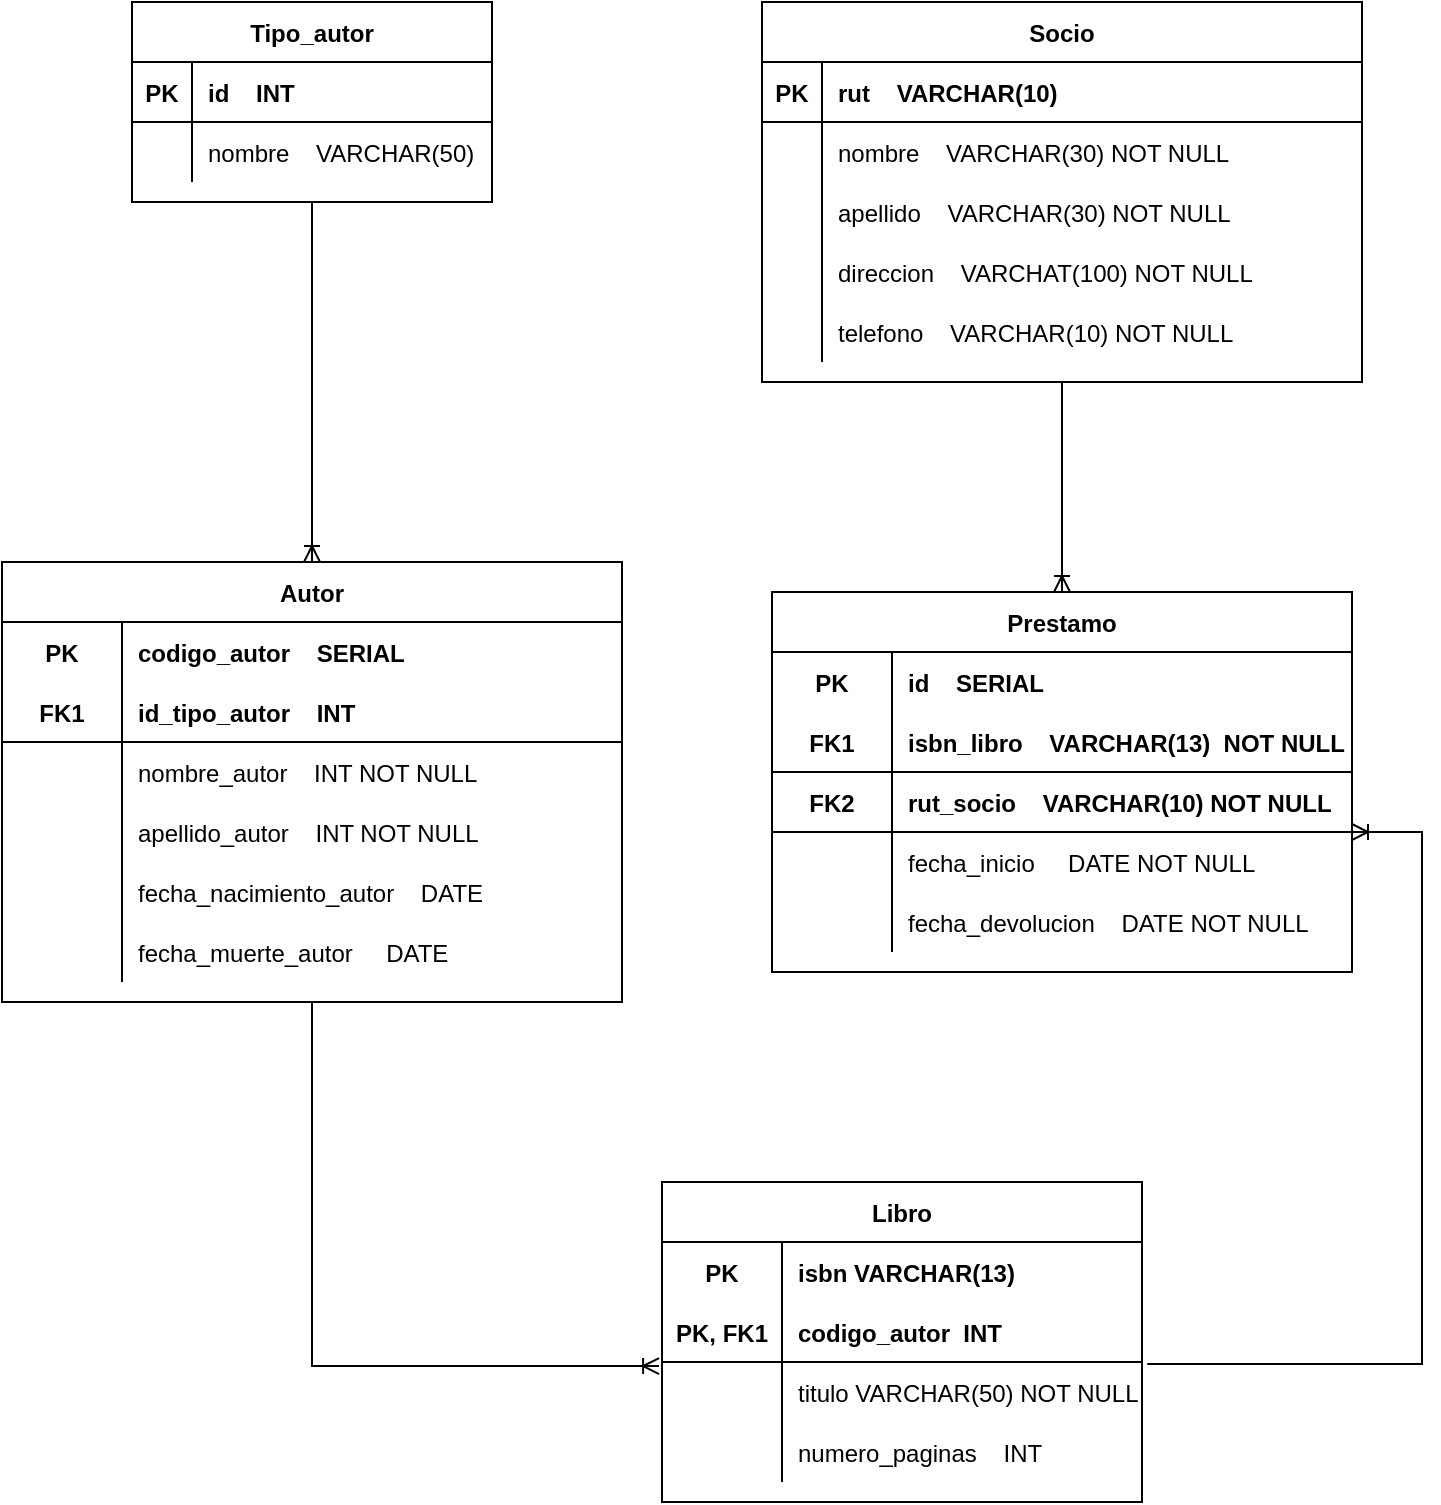 <mxfile version="20.2.2" type="device"><diagram id="ODYD4RzZHeW7WTKMq2Tl" name="Página-1"><mxGraphModel dx="818" dy="461" grid="1" gridSize="10" guides="1" tooltips="1" connect="1" arrows="1" fold="1" page="1" pageScale="1" pageWidth="827" pageHeight="1169" math="0" shadow="0"><root><mxCell id="0"/><mxCell id="1" parent="0"/><mxCell id="YsaeI53WpdGG5rycan1U-1" value="Tipo_autor" style="shape=table;startSize=30;container=1;collapsible=1;childLayout=tableLayout;fixedRows=1;rowLines=0;fontStyle=1;align=center;resizeLast=1;" parent="1" vertex="1"><mxGeometry x="95" y="209" width="180" height="100" as="geometry"/></mxCell><mxCell id="YsaeI53WpdGG5rycan1U-2" value="" style="shape=tableRow;horizontal=0;startSize=0;swimlaneHead=0;swimlaneBody=0;fillColor=none;collapsible=0;dropTarget=0;points=[[0,0.5],[1,0.5]];portConstraint=eastwest;top=0;left=0;right=0;bottom=1;" parent="YsaeI53WpdGG5rycan1U-1" vertex="1"><mxGeometry y="30" width="180" height="30" as="geometry"/></mxCell><mxCell id="YsaeI53WpdGG5rycan1U-3" value="PK" style="shape=partialRectangle;connectable=0;fillColor=none;top=0;left=0;bottom=0;right=0;fontStyle=1;overflow=hidden;" parent="YsaeI53WpdGG5rycan1U-2" vertex="1"><mxGeometry width="30" height="30" as="geometry"><mxRectangle width="30" height="30" as="alternateBounds"/></mxGeometry></mxCell><mxCell id="YsaeI53WpdGG5rycan1U-4" value="id    INT" style="shape=partialRectangle;connectable=0;fillColor=none;top=0;left=0;bottom=0;right=0;align=left;spacingLeft=6;fontStyle=1;overflow=hidden;" parent="YsaeI53WpdGG5rycan1U-2" vertex="1"><mxGeometry x="30" width="150" height="30" as="geometry"><mxRectangle width="150" height="30" as="alternateBounds"/></mxGeometry></mxCell><mxCell id="YsaeI53WpdGG5rycan1U-5" value="" style="shape=tableRow;horizontal=0;startSize=0;swimlaneHead=0;swimlaneBody=0;fillColor=none;collapsible=0;dropTarget=0;points=[[0,0.5],[1,0.5]];portConstraint=eastwest;top=0;left=0;right=0;bottom=0;" parent="YsaeI53WpdGG5rycan1U-1" vertex="1"><mxGeometry y="60" width="180" height="30" as="geometry"/></mxCell><mxCell id="YsaeI53WpdGG5rycan1U-6" value="" style="shape=partialRectangle;connectable=0;fillColor=none;top=0;left=0;bottom=0;right=0;editable=1;overflow=hidden;" parent="YsaeI53WpdGG5rycan1U-5" vertex="1"><mxGeometry width="30" height="30" as="geometry"><mxRectangle width="30" height="30" as="alternateBounds"/></mxGeometry></mxCell><mxCell id="YsaeI53WpdGG5rycan1U-7" value="nombre    VARCHAR(50)" style="shape=partialRectangle;connectable=0;fillColor=none;top=0;left=0;bottom=0;right=0;align=left;spacingLeft=6;overflow=hidden;" parent="YsaeI53WpdGG5rycan1U-5" vertex="1"><mxGeometry x="30" width="150" height="30" as="geometry"><mxRectangle width="150" height="30" as="alternateBounds"/></mxGeometry></mxCell><mxCell id="YsaeI53WpdGG5rycan1U-8" value="Autor" style="shape=table;startSize=30;container=1;collapsible=1;childLayout=tableLayout;fixedRows=1;rowLines=0;fontStyle=1;align=center;resizeLast=1;" parent="1" vertex="1"><mxGeometry x="30" y="489" width="310" height="220" as="geometry"/></mxCell><mxCell id="YsaeI53WpdGG5rycan1U-9" value="" style="shape=tableRow;horizontal=0;startSize=0;swimlaneHead=0;swimlaneBody=0;fillColor=none;collapsible=0;dropTarget=0;points=[[0,0.5],[1,0.5]];portConstraint=eastwest;top=0;left=0;right=0;bottom=0;" parent="YsaeI53WpdGG5rycan1U-8" vertex="1"><mxGeometry y="30" width="310" height="30" as="geometry"/></mxCell><mxCell id="YsaeI53WpdGG5rycan1U-10" value="PK" style="shape=partialRectangle;connectable=0;fillColor=none;top=0;left=0;bottom=0;right=0;fontStyle=1;overflow=hidden;" parent="YsaeI53WpdGG5rycan1U-9" vertex="1"><mxGeometry width="60" height="30" as="geometry"><mxRectangle width="60" height="30" as="alternateBounds"/></mxGeometry></mxCell><mxCell id="YsaeI53WpdGG5rycan1U-11" value="codigo_autor    SERIAL" style="shape=partialRectangle;connectable=0;fillColor=none;top=0;left=0;bottom=0;right=0;align=left;spacingLeft=6;fontStyle=1;overflow=hidden;" parent="YsaeI53WpdGG5rycan1U-9" vertex="1"><mxGeometry x="60" width="250" height="30" as="geometry"><mxRectangle width="250" height="30" as="alternateBounds"/></mxGeometry></mxCell><mxCell id="YsaeI53WpdGG5rycan1U-12" value="" style="shape=tableRow;horizontal=0;startSize=0;swimlaneHead=0;swimlaneBody=0;fillColor=none;collapsible=0;dropTarget=0;points=[[0,0.5],[1,0.5]];portConstraint=eastwest;top=0;left=0;right=0;bottom=1;" parent="YsaeI53WpdGG5rycan1U-8" vertex="1"><mxGeometry y="60" width="310" height="30" as="geometry"/></mxCell><mxCell id="YsaeI53WpdGG5rycan1U-13" value="FK1" style="shape=partialRectangle;connectable=0;fillColor=none;top=0;left=0;bottom=0;right=0;fontStyle=1;overflow=hidden;" parent="YsaeI53WpdGG5rycan1U-12" vertex="1"><mxGeometry width="60" height="30" as="geometry"><mxRectangle width="60" height="30" as="alternateBounds"/></mxGeometry></mxCell><mxCell id="YsaeI53WpdGG5rycan1U-14" value="id_tipo_autor    INT" style="shape=partialRectangle;connectable=0;fillColor=none;top=0;left=0;bottom=0;right=0;align=left;spacingLeft=6;fontStyle=1;overflow=hidden;" parent="YsaeI53WpdGG5rycan1U-12" vertex="1"><mxGeometry x="60" width="250" height="30" as="geometry"><mxRectangle width="250" height="30" as="alternateBounds"/></mxGeometry></mxCell><mxCell id="YsaeI53WpdGG5rycan1U-15" value="" style="shape=tableRow;horizontal=0;startSize=0;swimlaneHead=0;swimlaneBody=0;fillColor=none;collapsible=0;dropTarget=0;points=[[0,0.5],[1,0.5]];portConstraint=eastwest;top=0;left=0;right=0;bottom=0;" parent="YsaeI53WpdGG5rycan1U-8" vertex="1"><mxGeometry y="90" width="310" height="30" as="geometry"/></mxCell><mxCell id="YsaeI53WpdGG5rycan1U-16" value="" style="shape=partialRectangle;connectable=0;fillColor=none;top=0;left=0;bottom=0;right=0;editable=1;overflow=hidden;" parent="YsaeI53WpdGG5rycan1U-15" vertex="1"><mxGeometry width="60" height="30" as="geometry"><mxRectangle width="60" height="30" as="alternateBounds"/></mxGeometry></mxCell><mxCell id="YsaeI53WpdGG5rycan1U-17" value="nombre_autor    INT NOT NULL" style="shape=partialRectangle;connectable=0;fillColor=none;top=0;left=0;bottom=0;right=0;align=left;spacingLeft=6;overflow=hidden;" parent="YsaeI53WpdGG5rycan1U-15" vertex="1"><mxGeometry x="60" width="250" height="30" as="geometry"><mxRectangle width="250" height="30" as="alternateBounds"/></mxGeometry></mxCell><mxCell id="YsaeI53WpdGG5rycan1U-18" value="" style="shape=tableRow;horizontal=0;startSize=0;swimlaneHead=0;swimlaneBody=0;fillColor=none;collapsible=0;dropTarget=0;points=[[0,0.5],[1,0.5]];portConstraint=eastwest;top=0;left=0;right=0;bottom=0;" parent="YsaeI53WpdGG5rycan1U-8" vertex="1"><mxGeometry y="120" width="310" height="30" as="geometry"/></mxCell><mxCell id="YsaeI53WpdGG5rycan1U-19" value="" style="shape=partialRectangle;connectable=0;fillColor=none;top=0;left=0;bottom=0;right=0;editable=1;overflow=hidden;" parent="YsaeI53WpdGG5rycan1U-18" vertex="1"><mxGeometry width="60" height="30" as="geometry"><mxRectangle width="60" height="30" as="alternateBounds"/></mxGeometry></mxCell><mxCell id="YsaeI53WpdGG5rycan1U-20" value="apellido_autor    INT NOT NULL" style="shape=partialRectangle;connectable=0;fillColor=none;top=0;left=0;bottom=0;right=0;align=left;spacingLeft=6;overflow=hidden;" parent="YsaeI53WpdGG5rycan1U-18" vertex="1"><mxGeometry x="60" width="250" height="30" as="geometry"><mxRectangle width="250" height="30" as="alternateBounds"/></mxGeometry></mxCell><mxCell id="YsaeI53WpdGG5rycan1U-21" style="shape=tableRow;horizontal=0;startSize=0;swimlaneHead=0;swimlaneBody=0;fillColor=none;collapsible=0;dropTarget=0;points=[[0,0.5],[1,0.5]];portConstraint=eastwest;top=0;left=0;right=0;bottom=0;" parent="YsaeI53WpdGG5rycan1U-8" vertex="1"><mxGeometry y="150" width="310" height="30" as="geometry"/></mxCell><mxCell id="YsaeI53WpdGG5rycan1U-22" style="shape=partialRectangle;connectable=0;fillColor=none;top=0;left=0;bottom=0;right=0;editable=1;overflow=hidden;" parent="YsaeI53WpdGG5rycan1U-21" vertex="1"><mxGeometry width="60" height="30" as="geometry"><mxRectangle width="60" height="30" as="alternateBounds"/></mxGeometry></mxCell><mxCell id="YsaeI53WpdGG5rycan1U-23" value="fecha_nacimiento_autor    DATE" style="shape=partialRectangle;connectable=0;fillColor=none;top=0;left=0;bottom=0;right=0;align=left;spacingLeft=6;overflow=hidden;" parent="YsaeI53WpdGG5rycan1U-21" vertex="1"><mxGeometry x="60" width="250" height="30" as="geometry"><mxRectangle width="250" height="30" as="alternateBounds"/></mxGeometry></mxCell><mxCell id="YsaeI53WpdGG5rycan1U-24" style="shape=tableRow;horizontal=0;startSize=0;swimlaneHead=0;swimlaneBody=0;fillColor=none;collapsible=0;dropTarget=0;points=[[0,0.5],[1,0.5]];portConstraint=eastwest;top=0;left=0;right=0;bottom=0;" parent="YsaeI53WpdGG5rycan1U-8" vertex="1"><mxGeometry y="180" width="310" height="30" as="geometry"/></mxCell><mxCell id="YsaeI53WpdGG5rycan1U-25" style="shape=partialRectangle;connectable=0;fillColor=none;top=0;left=0;bottom=0;right=0;editable=1;overflow=hidden;" parent="YsaeI53WpdGG5rycan1U-24" vertex="1"><mxGeometry width="60" height="30" as="geometry"><mxRectangle width="60" height="30" as="alternateBounds"/></mxGeometry></mxCell><mxCell id="YsaeI53WpdGG5rycan1U-26" value="fecha_muerte_autor     DATE" style="shape=partialRectangle;connectable=0;fillColor=none;top=0;left=0;bottom=0;right=0;align=left;spacingLeft=6;overflow=hidden;" parent="YsaeI53WpdGG5rycan1U-24" vertex="1"><mxGeometry x="60" width="250" height="30" as="geometry"><mxRectangle width="250" height="30" as="alternateBounds"/></mxGeometry></mxCell><mxCell id="YsaeI53WpdGG5rycan1U-27" value="Libro" style="shape=table;startSize=30;container=1;collapsible=1;childLayout=tableLayout;fixedRows=1;rowLines=0;fontStyle=1;align=center;resizeLast=1;" parent="1" vertex="1"><mxGeometry x="360" y="799" width="240" height="160" as="geometry"/></mxCell><mxCell id="YsaeI53WpdGG5rycan1U-28" value="" style="shape=tableRow;horizontal=0;startSize=0;swimlaneHead=0;swimlaneBody=0;fillColor=none;collapsible=0;dropTarget=0;points=[[0,0.5],[1,0.5]];portConstraint=eastwest;top=0;left=0;right=0;bottom=0;" parent="YsaeI53WpdGG5rycan1U-27" vertex="1"><mxGeometry y="30" width="240" height="30" as="geometry"/></mxCell><mxCell id="YsaeI53WpdGG5rycan1U-29" value="PK" style="shape=partialRectangle;connectable=0;fillColor=none;top=0;left=0;bottom=0;right=0;fontStyle=1;overflow=hidden;" parent="YsaeI53WpdGG5rycan1U-28" vertex="1"><mxGeometry width="60" height="30" as="geometry"><mxRectangle width="60" height="30" as="alternateBounds"/></mxGeometry></mxCell><mxCell id="YsaeI53WpdGG5rycan1U-30" value="isbn VARCHAR(13)" style="shape=partialRectangle;connectable=0;fillColor=none;top=0;left=0;bottom=0;right=0;align=left;spacingLeft=6;fontStyle=1;overflow=hidden;" parent="YsaeI53WpdGG5rycan1U-28" vertex="1"><mxGeometry x="60" width="180" height="30" as="geometry"><mxRectangle width="180" height="30" as="alternateBounds"/></mxGeometry></mxCell><mxCell id="YsaeI53WpdGG5rycan1U-31" value="" style="shape=tableRow;horizontal=0;startSize=0;swimlaneHead=0;swimlaneBody=0;fillColor=none;collapsible=0;dropTarget=0;points=[[0,0.5],[1,0.5]];portConstraint=eastwest;top=0;left=0;right=0;bottom=1;" parent="YsaeI53WpdGG5rycan1U-27" vertex="1"><mxGeometry y="60" width="240" height="30" as="geometry"/></mxCell><mxCell id="YsaeI53WpdGG5rycan1U-32" value="PK, FK1" style="shape=partialRectangle;connectable=0;fillColor=none;top=0;left=0;bottom=0;right=0;fontStyle=1;overflow=hidden;" parent="YsaeI53WpdGG5rycan1U-31" vertex="1"><mxGeometry width="60" height="30" as="geometry"><mxRectangle width="60" height="30" as="alternateBounds"/></mxGeometry></mxCell><mxCell id="YsaeI53WpdGG5rycan1U-33" value="codigo_autor  INT  " style="shape=partialRectangle;connectable=0;fillColor=none;top=0;left=0;bottom=0;right=0;align=left;spacingLeft=6;fontStyle=1;overflow=hidden;" parent="YsaeI53WpdGG5rycan1U-31" vertex="1"><mxGeometry x="60" width="180" height="30" as="geometry"><mxRectangle width="180" height="30" as="alternateBounds"/></mxGeometry></mxCell><mxCell id="YsaeI53WpdGG5rycan1U-34" value="" style="shape=tableRow;horizontal=0;startSize=0;swimlaneHead=0;swimlaneBody=0;fillColor=none;collapsible=0;dropTarget=0;points=[[0,0.5],[1,0.5]];portConstraint=eastwest;top=0;left=0;right=0;bottom=0;" parent="YsaeI53WpdGG5rycan1U-27" vertex="1"><mxGeometry y="90" width="240" height="30" as="geometry"/></mxCell><mxCell id="YsaeI53WpdGG5rycan1U-35" value="" style="shape=partialRectangle;connectable=0;fillColor=none;top=0;left=0;bottom=0;right=0;editable=1;overflow=hidden;" parent="YsaeI53WpdGG5rycan1U-34" vertex="1"><mxGeometry width="60" height="30" as="geometry"><mxRectangle width="60" height="30" as="alternateBounds"/></mxGeometry></mxCell><mxCell id="YsaeI53WpdGG5rycan1U-36" value="titulo VARCHAR(50) NOT NULL" style="shape=partialRectangle;connectable=0;fillColor=none;top=0;left=0;bottom=0;right=0;align=left;spacingLeft=6;overflow=hidden;" parent="YsaeI53WpdGG5rycan1U-34" vertex="1"><mxGeometry x="60" width="180" height="30" as="geometry"><mxRectangle width="180" height="30" as="alternateBounds"/></mxGeometry></mxCell><mxCell id="YsaeI53WpdGG5rycan1U-37" value="" style="shape=tableRow;horizontal=0;startSize=0;swimlaneHead=0;swimlaneBody=0;fillColor=none;collapsible=0;dropTarget=0;points=[[0,0.5],[1,0.5]];portConstraint=eastwest;top=0;left=0;right=0;bottom=0;" parent="YsaeI53WpdGG5rycan1U-27" vertex="1"><mxGeometry y="120" width="240" height="30" as="geometry"/></mxCell><mxCell id="YsaeI53WpdGG5rycan1U-38" value="" style="shape=partialRectangle;connectable=0;fillColor=none;top=0;left=0;bottom=0;right=0;editable=1;overflow=hidden;" parent="YsaeI53WpdGG5rycan1U-37" vertex="1"><mxGeometry width="60" height="30" as="geometry"><mxRectangle width="60" height="30" as="alternateBounds"/></mxGeometry></mxCell><mxCell id="YsaeI53WpdGG5rycan1U-39" value="numero_paginas    INT" style="shape=partialRectangle;connectable=0;fillColor=none;top=0;left=0;bottom=0;right=0;align=left;spacingLeft=6;overflow=hidden;" parent="YsaeI53WpdGG5rycan1U-37" vertex="1"><mxGeometry x="60" width="180" height="30" as="geometry"><mxRectangle width="180" height="30" as="alternateBounds"/></mxGeometry></mxCell><mxCell id="YsaeI53WpdGG5rycan1U-40" value="Prestamo" style="shape=table;startSize=30;container=1;collapsible=1;childLayout=tableLayout;fixedRows=1;rowLines=0;fontStyle=1;align=center;resizeLast=1;" parent="1" vertex="1"><mxGeometry x="415" y="504" width="290" height="190" as="geometry"/></mxCell><mxCell id="YsaeI53WpdGG5rycan1U-41" value="" style="shape=tableRow;horizontal=0;startSize=0;swimlaneHead=0;swimlaneBody=0;fillColor=none;collapsible=0;dropTarget=0;points=[[0,0.5],[1,0.5]];portConstraint=eastwest;top=0;left=0;right=0;bottom=0;" parent="YsaeI53WpdGG5rycan1U-40" vertex="1"><mxGeometry y="30" width="290" height="30" as="geometry"/></mxCell><mxCell id="YsaeI53WpdGG5rycan1U-42" value="PK" style="shape=partialRectangle;connectable=0;fillColor=none;top=0;left=0;bottom=0;right=0;fontStyle=1;overflow=hidden;" parent="YsaeI53WpdGG5rycan1U-41" vertex="1"><mxGeometry width="60" height="30" as="geometry"><mxRectangle width="60" height="30" as="alternateBounds"/></mxGeometry></mxCell><mxCell id="YsaeI53WpdGG5rycan1U-43" value="id    SERIAL" style="shape=partialRectangle;connectable=0;fillColor=none;top=0;left=0;bottom=0;right=0;align=left;spacingLeft=6;fontStyle=1;overflow=hidden;" parent="YsaeI53WpdGG5rycan1U-41" vertex="1"><mxGeometry x="60" width="230" height="30" as="geometry"><mxRectangle width="230" height="30" as="alternateBounds"/></mxGeometry></mxCell><mxCell id="YsaeI53WpdGG5rycan1U-44" value="" style="shape=tableRow;horizontal=0;startSize=0;swimlaneHead=0;swimlaneBody=0;fillColor=none;collapsible=0;dropTarget=0;points=[[0,0.5],[1,0.5]];portConstraint=eastwest;top=0;left=0;right=0;bottom=1;" parent="YsaeI53WpdGG5rycan1U-40" vertex="1"><mxGeometry y="60" width="290" height="30" as="geometry"/></mxCell><mxCell id="YsaeI53WpdGG5rycan1U-45" value="FK1" style="shape=partialRectangle;connectable=0;fillColor=none;top=0;left=0;bottom=0;right=0;fontStyle=1;overflow=hidden;" parent="YsaeI53WpdGG5rycan1U-44" vertex="1"><mxGeometry width="60" height="30" as="geometry"><mxRectangle width="60" height="30" as="alternateBounds"/></mxGeometry></mxCell><mxCell id="YsaeI53WpdGG5rycan1U-46" value="isbn_libro    VARCHAR(13)  NOT NULL" style="shape=partialRectangle;connectable=0;fillColor=none;top=0;left=0;bottom=0;right=0;align=left;spacingLeft=6;fontStyle=1;overflow=hidden;" parent="YsaeI53WpdGG5rycan1U-44" vertex="1"><mxGeometry x="60" width="230" height="30" as="geometry"><mxRectangle width="230" height="30" as="alternateBounds"/></mxGeometry></mxCell><mxCell id="YsaeI53WpdGG5rycan1U-47" style="shape=tableRow;horizontal=0;startSize=0;swimlaneHead=0;swimlaneBody=0;fillColor=none;collapsible=0;dropTarget=0;points=[[0,0.5],[1,0.5]];portConstraint=eastwest;top=0;left=0;right=0;bottom=1;" parent="YsaeI53WpdGG5rycan1U-40" vertex="1"><mxGeometry y="90" width="290" height="30" as="geometry"/></mxCell><mxCell id="YsaeI53WpdGG5rycan1U-48" value="FK2" style="shape=partialRectangle;connectable=0;fillColor=none;top=0;left=0;bottom=0;right=0;fontStyle=1;overflow=hidden;" parent="YsaeI53WpdGG5rycan1U-47" vertex="1"><mxGeometry width="60" height="30" as="geometry"><mxRectangle width="60" height="30" as="alternateBounds"/></mxGeometry></mxCell><mxCell id="YsaeI53WpdGG5rycan1U-49" value="rut_socio    VARCHAR(10) NOT NULL" style="shape=partialRectangle;connectable=0;fillColor=none;top=0;left=0;bottom=0;right=0;align=left;spacingLeft=6;fontStyle=1;overflow=hidden;" parent="YsaeI53WpdGG5rycan1U-47" vertex="1"><mxGeometry x="60" width="230" height="30" as="geometry"><mxRectangle width="230" height="30" as="alternateBounds"/></mxGeometry></mxCell><mxCell id="YsaeI53WpdGG5rycan1U-50" value="" style="shape=tableRow;horizontal=0;startSize=0;swimlaneHead=0;swimlaneBody=0;fillColor=none;collapsible=0;dropTarget=0;points=[[0,0.5],[1,0.5]];portConstraint=eastwest;top=0;left=0;right=0;bottom=0;" parent="YsaeI53WpdGG5rycan1U-40" vertex="1"><mxGeometry y="120" width="290" height="30" as="geometry"/></mxCell><mxCell id="YsaeI53WpdGG5rycan1U-51" value="" style="shape=partialRectangle;connectable=0;fillColor=none;top=0;left=0;bottom=0;right=0;editable=1;overflow=hidden;" parent="YsaeI53WpdGG5rycan1U-50" vertex="1"><mxGeometry width="60" height="30" as="geometry"><mxRectangle width="60" height="30" as="alternateBounds"/></mxGeometry></mxCell><mxCell id="YsaeI53WpdGG5rycan1U-52" value="fecha_inicio     DATE NOT NULL" style="shape=partialRectangle;connectable=0;fillColor=none;top=0;left=0;bottom=0;right=0;align=left;spacingLeft=6;overflow=hidden;" parent="YsaeI53WpdGG5rycan1U-50" vertex="1"><mxGeometry x="60" width="230" height="30" as="geometry"><mxRectangle width="230" height="30" as="alternateBounds"/></mxGeometry></mxCell><mxCell id="YsaeI53WpdGG5rycan1U-53" value="" style="shape=tableRow;horizontal=0;startSize=0;swimlaneHead=0;swimlaneBody=0;fillColor=none;collapsible=0;dropTarget=0;points=[[0,0.5],[1,0.5]];portConstraint=eastwest;top=0;left=0;right=0;bottom=0;" parent="YsaeI53WpdGG5rycan1U-40" vertex="1"><mxGeometry y="150" width="290" height="30" as="geometry"/></mxCell><mxCell id="YsaeI53WpdGG5rycan1U-54" value="" style="shape=partialRectangle;connectable=0;fillColor=none;top=0;left=0;bottom=0;right=0;editable=1;overflow=hidden;" parent="YsaeI53WpdGG5rycan1U-53" vertex="1"><mxGeometry width="60" height="30" as="geometry"><mxRectangle width="60" height="30" as="alternateBounds"/></mxGeometry></mxCell><mxCell id="YsaeI53WpdGG5rycan1U-55" value="fecha_devolucion    DATE NOT NULL" style="shape=partialRectangle;connectable=0;fillColor=none;top=0;left=0;bottom=0;right=0;align=left;spacingLeft=6;overflow=hidden;" parent="YsaeI53WpdGG5rycan1U-53" vertex="1"><mxGeometry x="60" width="230" height="30" as="geometry"><mxRectangle width="230" height="30" as="alternateBounds"/></mxGeometry></mxCell><mxCell id="YsaeI53WpdGG5rycan1U-56" value="Socio" style="shape=table;startSize=30;container=1;collapsible=1;childLayout=tableLayout;fixedRows=1;rowLines=0;fontStyle=1;align=center;resizeLast=1;" parent="1" vertex="1"><mxGeometry x="410" y="209" width="300" height="190" as="geometry"/></mxCell><mxCell id="YsaeI53WpdGG5rycan1U-57" value="" style="shape=tableRow;horizontal=0;startSize=0;swimlaneHead=0;swimlaneBody=0;fillColor=none;collapsible=0;dropTarget=0;points=[[0,0.5],[1,0.5]];portConstraint=eastwest;top=0;left=0;right=0;bottom=1;" parent="YsaeI53WpdGG5rycan1U-56" vertex="1"><mxGeometry y="30" width="300" height="30" as="geometry"/></mxCell><mxCell id="YsaeI53WpdGG5rycan1U-58" value="PK" style="shape=partialRectangle;connectable=0;fillColor=none;top=0;left=0;bottom=0;right=0;fontStyle=1;overflow=hidden;" parent="YsaeI53WpdGG5rycan1U-57" vertex="1"><mxGeometry width="30" height="30" as="geometry"><mxRectangle width="30" height="30" as="alternateBounds"/></mxGeometry></mxCell><mxCell id="YsaeI53WpdGG5rycan1U-59" value="rut    VARCHAR(10) " style="shape=partialRectangle;connectable=0;fillColor=none;top=0;left=0;bottom=0;right=0;align=left;spacingLeft=6;fontStyle=1;overflow=hidden;" parent="YsaeI53WpdGG5rycan1U-57" vertex="1"><mxGeometry x="30" width="270" height="30" as="geometry"><mxRectangle width="270" height="30" as="alternateBounds"/></mxGeometry></mxCell><mxCell id="YsaeI53WpdGG5rycan1U-60" value="" style="shape=tableRow;horizontal=0;startSize=0;swimlaneHead=0;swimlaneBody=0;fillColor=none;collapsible=0;dropTarget=0;points=[[0,0.5],[1,0.5]];portConstraint=eastwest;top=0;left=0;right=0;bottom=0;" parent="YsaeI53WpdGG5rycan1U-56" vertex="1"><mxGeometry y="60" width="300" height="30" as="geometry"/></mxCell><mxCell id="YsaeI53WpdGG5rycan1U-61" value="" style="shape=partialRectangle;connectable=0;fillColor=none;top=0;left=0;bottom=0;right=0;editable=1;overflow=hidden;" parent="YsaeI53WpdGG5rycan1U-60" vertex="1"><mxGeometry width="30" height="30" as="geometry"><mxRectangle width="30" height="30" as="alternateBounds"/></mxGeometry></mxCell><mxCell id="YsaeI53WpdGG5rycan1U-62" value="nombre    VARCHAR(30) NOT NULL" style="shape=partialRectangle;connectable=0;fillColor=none;top=0;left=0;bottom=0;right=0;align=left;spacingLeft=6;overflow=hidden;" parent="YsaeI53WpdGG5rycan1U-60" vertex="1"><mxGeometry x="30" width="270" height="30" as="geometry"><mxRectangle width="270" height="30" as="alternateBounds"/></mxGeometry></mxCell><mxCell id="YsaeI53WpdGG5rycan1U-63" style="shape=tableRow;horizontal=0;startSize=0;swimlaneHead=0;swimlaneBody=0;fillColor=none;collapsible=0;dropTarget=0;points=[[0,0.5],[1,0.5]];portConstraint=eastwest;top=0;left=0;right=0;bottom=0;" parent="YsaeI53WpdGG5rycan1U-56" vertex="1"><mxGeometry y="90" width="300" height="30" as="geometry"/></mxCell><mxCell id="YsaeI53WpdGG5rycan1U-64" style="shape=partialRectangle;connectable=0;fillColor=none;top=0;left=0;bottom=0;right=0;editable=1;overflow=hidden;" parent="YsaeI53WpdGG5rycan1U-63" vertex="1"><mxGeometry width="30" height="30" as="geometry"><mxRectangle width="30" height="30" as="alternateBounds"/></mxGeometry></mxCell><mxCell id="YsaeI53WpdGG5rycan1U-65" value="apellido    VARCHAR(30) NOT NULL" style="shape=partialRectangle;connectable=0;fillColor=none;top=0;left=0;bottom=0;right=0;align=left;spacingLeft=6;overflow=hidden;" parent="YsaeI53WpdGG5rycan1U-63" vertex="1"><mxGeometry x="30" width="270" height="30" as="geometry"><mxRectangle width="270" height="30" as="alternateBounds"/></mxGeometry></mxCell><mxCell id="YsaeI53WpdGG5rycan1U-66" style="shape=tableRow;horizontal=0;startSize=0;swimlaneHead=0;swimlaneBody=0;fillColor=none;collapsible=0;dropTarget=0;points=[[0,0.5],[1,0.5]];portConstraint=eastwest;top=0;left=0;right=0;bottom=0;" parent="YsaeI53WpdGG5rycan1U-56" vertex="1"><mxGeometry y="120" width="300" height="30" as="geometry"/></mxCell><mxCell id="YsaeI53WpdGG5rycan1U-67" style="shape=partialRectangle;connectable=0;fillColor=none;top=0;left=0;bottom=0;right=0;editable=1;overflow=hidden;" parent="YsaeI53WpdGG5rycan1U-66" vertex="1"><mxGeometry width="30" height="30" as="geometry"><mxRectangle width="30" height="30" as="alternateBounds"/></mxGeometry></mxCell><mxCell id="YsaeI53WpdGG5rycan1U-68" value="direccion    VARCHAT(100) NOT NULL" style="shape=partialRectangle;connectable=0;fillColor=none;top=0;left=0;bottom=0;right=0;align=left;spacingLeft=6;overflow=hidden;" parent="YsaeI53WpdGG5rycan1U-66" vertex="1"><mxGeometry x="30" width="270" height="30" as="geometry"><mxRectangle width="270" height="30" as="alternateBounds"/></mxGeometry></mxCell><mxCell id="YsaeI53WpdGG5rycan1U-69" style="shape=tableRow;horizontal=0;startSize=0;swimlaneHead=0;swimlaneBody=0;fillColor=none;collapsible=0;dropTarget=0;points=[[0,0.5],[1,0.5]];portConstraint=eastwest;top=0;left=0;right=0;bottom=0;" parent="YsaeI53WpdGG5rycan1U-56" vertex="1"><mxGeometry y="150" width="300" height="30" as="geometry"/></mxCell><mxCell id="YsaeI53WpdGG5rycan1U-70" style="shape=partialRectangle;connectable=0;fillColor=none;top=0;left=0;bottom=0;right=0;editable=1;overflow=hidden;" parent="YsaeI53WpdGG5rycan1U-69" vertex="1"><mxGeometry width="30" height="30" as="geometry"><mxRectangle width="30" height="30" as="alternateBounds"/></mxGeometry></mxCell><mxCell id="YsaeI53WpdGG5rycan1U-71" value="telefono    VARCHAR(10) NOT NULL " style="shape=partialRectangle;connectable=0;fillColor=none;top=0;left=0;bottom=0;right=0;align=left;spacingLeft=6;overflow=hidden;" parent="YsaeI53WpdGG5rycan1U-69" vertex="1"><mxGeometry x="30" width="270" height="30" as="geometry"><mxRectangle width="270" height="30" as="alternateBounds"/></mxGeometry></mxCell><mxCell id="YsaeI53WpdGG5rycan1U-72" value="" style="fontSize=12;html=1;endArrow=ERoneToMany;rounded=0;exitX=0.5;exitY=1;exitDx=0;exitDy=0;entryX=0.5;entryY=0;entryDx=0;entryDy=0;" parent="1" source="YsaeI53WpdGG5rycan1U-1" target="YsaeI53WpdGG5rycan1U-8" edge="1"><mxGeometry width="100" height="100" relative="1" as="geometry"><mxPoint x="430" y="469" as="sourcePoint"/><mxPoint x="530" y="369" as="targetPoint"/></mxGeometry></mxCell><mxCell id="YsaeI53WpdGG5rycan1U-73" value="" style="fontSize=12;html=1;endArrow=ERoneToMany;rounded=0;entryX=0.5;entryY=0;entryDx=0;entryDy=0;exitX=0.5;exitY=1;exitDx=0;exitDy=0;" parent="1" source="YsaeI53WpdGG5rycan1U-56" target="YsaeI53WpdGG5rycan1U-40" edge="1"><mxGeometry width="100" height="100" relative="1" as="geometry"><mxPoint x="500" y="399" as="sourcePoint"/><mxPoint x="500" y="509" as="targetPoint"/></mxGeometry></mxCell><mxCell id="YsaeI53WpdGG5rycan1U-74" value="" style="edgeStyle=elbowEdgeStyle;fontSize=12;html=1;endArrow=ERoneToMany;rounded=0;exitX=1.011;exitY=0.033;exitDx=0;exitDy=0;entryX=1;entryY=0;entryDx=0;entryDy=0;entryPerimeter=0;exitPerimeter=0;" parent="1" source="YsaeI53WpdGG5rycan1U-34" target="YsaeI53WpdGG5rycan1U-50" edge="1"><mxGeometry width="100" height="100" relative="1" as="geometry"><mxPoint x="330" y="529" as="sourcePoint"/><mxPoint x="430" y="429" as="targetPoint"/><Array as="points"><mxPoint x="740" y="579"/></Array></mxGeometry></mxCell><mxCell id="YsaeI53WpdGG5rycan1U-75" value="" style="edgeStyle=orthogonalEdgeStyle;fontSize=12;html=1;endArrow=ERoneToMany;rounded=0;exitX=0.5;exitY=1;exitDx=0;exitDy=0;entryX=-0.006;entryY=0.067;entryDx=0;entryDy=0;entryPerimeter=0;" parent="1" source="YsaeI53WpdGG5rycan1U-8" target="YsaeI53WpdGG5rycan1U-34" edge="1"><mxGeometry width="100" height="100" relative="1" as="geometry"><mxPoint x="330" y="819" as="sourcePoint"/><mxPoint x="430" y="719" as="targetPoint"/></mxGeometry></mxCell></root></mxGraphModel></diagram></mxfile>